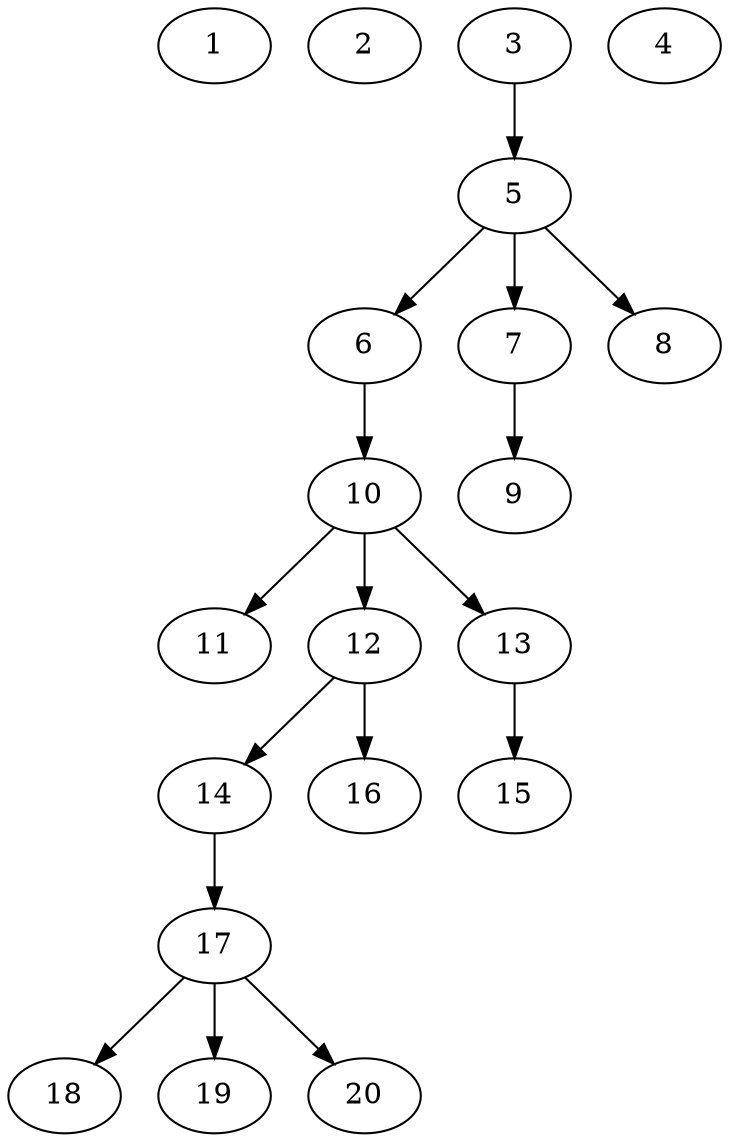 // DAG automatically generated by daggen at Sat Jul 27 15:34:46 2019
// ./daggen --dot -n 20 --ccr 0.4 --fat 0.4 --regular 0.5 --density 0.4 --mindata 5242880 --maxdata 52428800 
digraph G {
  1 [size="93486080", alpha="0.08", expect_size="37394432"] 
  2 [size="117678080", alpha="0.02", expect_size="47071232"] 
  3 [size="110520320", alpha="0.07", expect_size="44208128"] 
  3 -> 5 [size ="44208128"]
  4 [size="127464960", alpha="0.07", expect_size="50985984"] 
  5 [size="107760640", alpha="0.14", expect_size="43104256"] 
  5 -> 6 [size ="43104256"]
  5 -> 7 [size ="43104256"]
  5 -> 8 [size ="43104256"]
  6 [size="54727680", alpha="0.12", expect_size="21891072"] 
  6 -> 10 [size ="21891072"]
  7 [size="30417920", alpha="0.18", expect_size="12167168"] 
  7 -> 9 [size ="12167168"]
  8 [size="34787840", alpha="0.18", expect_size="13915136"] 
  9 [size="52953600", alpha="0.04", expect_size="21181440"] 
  10 [size="121295360", alpha="0.06", expect_size="48518144"] 
  10 -> 11 [size ="48518144"]
  10 -> 12 [size ="48518144"]
  10 -> 13 [size ="48518144"]
  11 [size="65098240", alpha="0.07", expect_size="26039296"] 
  12 [size="115200000", alpha="0.15", expect_size="46080000"] 
  12 -> 14 [size ="46080000"]
  12 -> 16 [size ="46080000"]
  13 [size="124098560", alpha="0.17", expect_size="49639424"] 
  13 -> 15 [size ="49639424"]
  14 [size="46807040", alpha="0.03", expect_size="18722816"] 
  14 -> 17 [size ="18722816"]
  15 [size="87352320", alpha="0.17", expect_size="34940928"] 
  16 [size="49617920", alpha="0.04", expect_size="19847168"] 
  17 [size="117596160", alpha="0.06", expect_size="47038464"] 
  17 -> 18 [size ="47038464"]
  17 -> 19 [size ="47038464"]
  17 -> 20 [size ="47038464"]
  18 [size="106280960", alpha="0.00", expect_size="42512384"] 
  19 [size="92531200", alpha="0.05", expect_size="37012480"] 
  20 [size="116021760", alpha="0.04", expect_size="46408704"] 
}
